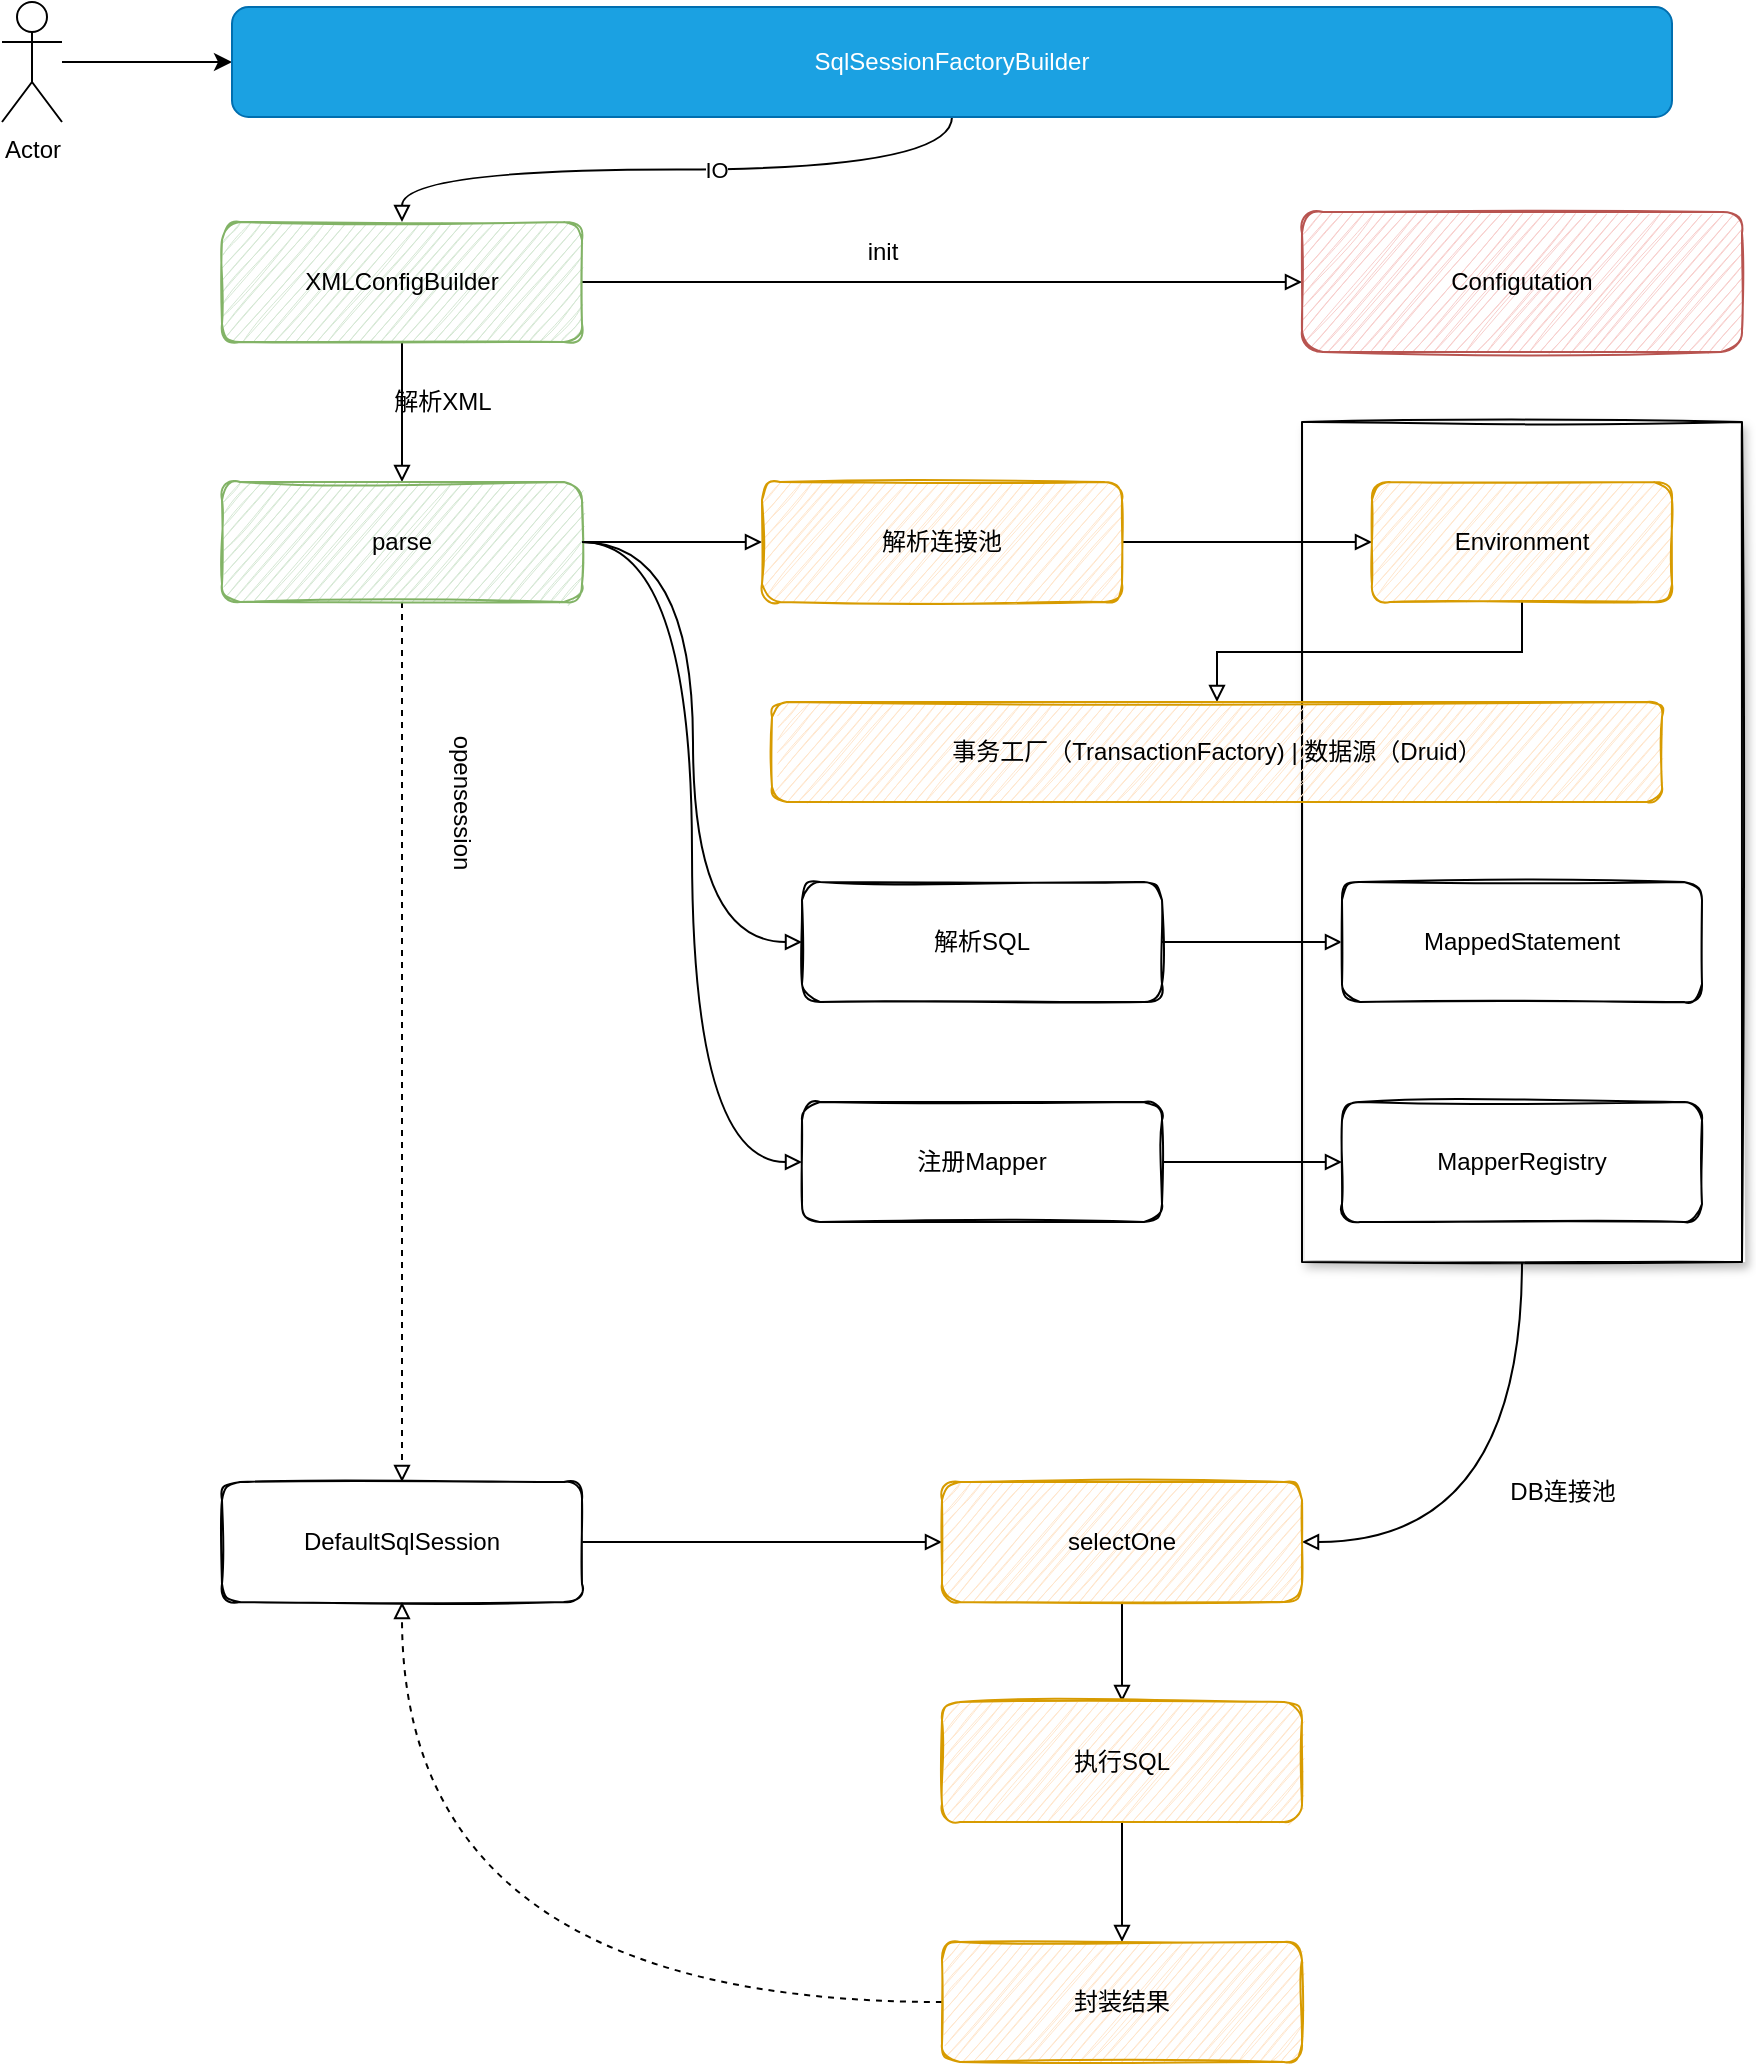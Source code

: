 <mxfile version="20.4.1" type="github">
  <diagram id="c7qtGGyd-daviKtWmJNw" name="第 1 页">
    <mxGraphModel dx="1422" dy="800" grid="1" gridSize="10" guides="1" tooltips="1" connect="1" arrows="1" fold="1" page="1" pageScale="1" pageWidth="827" pageHeight="1169" math="0" shadow="0">
      <root>
        <mxCell id="0" />
        <mxCell id="1" parent="0" />
        <mxCell id="bXOFcnJJQob3LdbZ4P6e-52" style="edgeStyle=orthogonalEdgeStyle;curved=1;rounded=0;orthogonalLoop=1;jettySize=auto;html=1;entryX=1;entryY=0.5;entryDx=0;entryDy=0;endArrow=block;endFill=0;" edge="1" parent="1" source="bXOFcnJJQob3LdbZ4P6e-35" target="bXOFcnJJQob3LdbZ4P6e-27">
          <mxGeometry relative="1" as="geometry" />
        </mxCell>
        <mxCell id="bXOFcnJJQob3LdbZ4P6e-35" value="" style="rounded=0;whiteSpace=wrap;html=1;fillColor=default;glass=0;shadow=1;sketch=1;" vertex="1" parent="1">
          <mxGeometry x="700" y="280" width="220" height="420" as="geometry" />
        </mxCell>
        <mxCell id="bXOFcnJJQob3LdbZ4P6e-1" style="edgeStyle=orthogonalEdgeStyle;rounded=0;orthogonalLoop=1;jettySize=auto;html=1;entryX=0;entryY=0.5;entryDx=0;entryDy=0;" edge="1" parent="1" source="bXOFcnJJQob3LdbZ4P6e-2" target="bXOFcnJJQob3LdbZ4P6e-5">
          <mxGeometry relative="1" as="geometry" />
        </mxCell>
        <mxCell id="bXOFcnJJQob3LdbZ4P6e-2" value="Actor" style="shape=umlActor;verticalLabelPosition=bottom;verticalAlign=top;html=1;outlineConnect=0;" vertex="1" parent="1">
          <mxGeometry x="50" y="70" width="30" height="60" as="geometry" />
        </mxCell>
        <mxCell id="bXOFcnJJQob3LdbZ4P6e-3" style="edgeStyle=orthogonalEdgeStyle;rounded=0;orthogonalLoop=1;jettySize=auto;html=1;curved=1;endArrow=block;endFill=0;" edge="1" parent="1" source="bXOFcnJJQob3LdbZ4P6e-5" target="bXOFcnJJQob3LdbZ4P6e-8">
          <mxGeometry relative="1" as="geometry" />
        </mxCell>
        <mxCell id="bXOFcnJJQob3LdbZ4P6e-4" value="IO" style="edgeLabel;html=1;align=center;verticalAlign=middle;resizable=0;points=[];" vertex="1" connectable="0" parent="bXOFcnJJQob3LdbZ4P6e-3">
          <mxGeometry x="-0.11" relative="1" as="geometry">
            <mxPoint x="1" as="offset" />
          </mxGeometry>
        </mxCell>
        <mxCell id="bXOFcnJJQob3LdbZ4P6e-5" value="SqlSessionFactoryBuilder" style="rounded=1;whiteSpace=wrap;html=1;fillColor=#1ba1e2;fontColor=#ffffff;strokeColor=#006EAF;" vertex="1" parent="1">
          <mxGeometry x="165" y="72.5" width="720" height="55" as="geometry" />
        </mxCell>
        <mxCell id="bXOFcnJJQob3LdbZ4P6e-6" style="rounded=0;orthogonalLoop=1;jettySize=auto;html=1;endArrow=block;endFill=0;edgeStyle=orthogonalEdgeStyle;" edge="1" parent="1" source="bXOFcnJJQob3LdbZ4P6e-8" target="bXOFcnJJQob3LdbZ4P6e-13">
          <mxGeometry relative="1" as="geometry" />
        </mxCell>
        <mxCell id="bXOFcnJJQob3LdbZ4P6e-7" style="edgeStyle=orthogonalEdgeStyle;rounded=0;orthogonalLoop=1;jettySize=auto;html=1;endArrow=block;endFill=0;" edge="1" parent="1" source="bXOFcnJJQob3LdbZ4P6e-8" target="bXOFcnJJQob3LdbZ4P6e-12">
          <mxGeometry relative="1" as="geometry" />
        </mxCell>
        <mxCell id="bXOFcnJJQob3LdbZ4P6e-8" value="XMLConfigBuilder" style="rounded=1;whiteSpace=wrap;html=1;fillColor=#d5e8d4;strokeColor=#82b366;sketch=1;" vertex="1" parent="1">
          <mxGeometry x="160" y="180" width="180" height="60" as="geometry" />
        </mxCell>
        <mxCell id="bXOFcnJJQob3LdbZ4P6e-9" style="edgeStyle=orthogonalEdgeStyle;rounded=0;orthogonalLoop=1;jettySize=auto;html=1;entryX=0;entryY=0.5;entryDx=0;entryDy=0;endArrow=block;endFill=0;" edge="1" parent="1" source="bXOFcnJJQob3LdbZ4P6e-12" target="bXOFcnJJQob3LdbZ4P6e-18">
          <mxGeometry relative="1" as="geometry" />
        </mxCell>
        <mxCell id="bXOFcnJJQob3LdbZ4P6e-10" style="edgeStyle=orthogonalEdgeStyle;rounded=0;orthogonalLoop=1;jettySize=auto;html=1;exitX=1;exitY=0.5;exitDx=0;exitDy=0;entryX=0;entryY=0.5;entryDx=0;entryDy=0;endArrow=block;endFill=0;curved=1;" edge="1" parent="1" source="bXOFcnJJQob3LdbZ4P6e-12" target="bXOFcnJJQob3LdbZ4P6e-20">
          <mxGeometry relative="1" as="geometry" />
        </mxCell>
        <mxCell id="bXOFcnJJQob3LdbZ4P6e-11" style="edgeStyle=orthogonalEdgeStyle;rounded=0;orthogonalLoop=1;jettySize=auto;html=1;exitX=0.5;exitY=1;exitDx=0;exitDy=0;endArrow=block;endFill=0;dashed=1;" edge="1" parent="1" source="bXOFcnJJQob3LdbZ4P6e-12" target="bXOFcnJJQob3LdbZ4P6e-25">
          <mxGeometry relative="1" as="geometry" />
        </mxCell>
        <mxCell id="bXOFcnJJQob3LdbZ4P6e-12" value="parse" style="rounded=1;whiteSpace=wrap;html=1;fillColor=#d5e8d4;strokeColor=#82b366;sketch=1;" vertex="1" parent="1">
          <mxGeometry x="160" y="310" width="180" height="60" as="geometry" />
        </mxCell>
        <mxCell id="bXOFcnJJQob3LdbZ4P6e-13" value="Configutation" style="rounded=1;whiteSpace=wrap;html=1;fillColor=#f8cecc;strokeColor=#b85450;gradientColor=none;shadow=0;glass=0;sketch=1;" vertex="1" parent="1">
          <mxGeometry x="700" y="175" width="220" height="70" as="geometry" />
        </mxCell>
        <mxCell id="bXOFcnJJQob3LdbZ4P6e-38" style="edgeStyle=orthogonalEdgeStyle;rounded=0;orthogonalLoop=1;jettySize=auto;html=1;entryX=0;entryY=0.5;entryDx=0;entryDy=0;endArrow=block;endFill=0;" edge="1" parent="1" source="bXOFcnJJQob3LdbZ4P6e-18" target="bXOFcnJJQob3LdbZ4P6e-36">
          <mxGeometry relative="1" as="geometry" />
        </mxCell>
        <mxCell id="bXOFcnJJQob3LdbZ4P6e-18" value="解析连接池" style="rounded=1;whiteSpace=wrap;html=1;fillColor=#ffe6cc;strokeColor=#d79b00;sketch=1;" vertex="1" parent="1">
          <mxGeometry x="430" y="310" width="180" height="60" as="geometry" />
        </mxCell>
        <mxCell id="bXOFcnJJQob3LdbZ4P6e-47" style="edgeStyle=orthogonalEdgeStyle;rounded=0;orthogonalLoop=1;jettySize=auto;html=1;endArrow=block;endFill=0;" edge="1" parent="1" source="bXOFcnJJQob3LdbZ4P6e-20" target="bXOFcnJJQob3LdbZ4P6e-45">
          <mxGeometry relative="1" as="geometry" />
        </mxCell>
        <mxCell id="bXOFcnJJQob3LdbZ4P6e-20" value="注册Mapper" style="rounded=1;whiteSpace=wrap;html=1;sketch=1;" vertex="1" parent="1">
          <mxGeometry x="450" y="620" width="180" height="60" as="geometry" />
        </mxCell>
        <mxCell id="bXOFcnJJQob3LdbZ4P6e-21" value="init" style="text;html=1;align=center;verticalAlign=middle;resizable=0;points=[];autosize=1;strokeColor=none;fillColor=none;" vertex="1" parent="1">
          <mxGeometry x="470" y="180" width="40" height="30" as="geometry" />
        </mxCell>
        <mxCell id="bXOFcnJJQob3LdbZ4P6e-22" value="解析XML" style="text;html=1;align=center;verticalAlign=middle;resizable=0;points=[];autosize=1;strokeColor=none;fillColor=none;" vertex="1" parent="1">
          <mxGeometry x="235" y="255" width="70" height="30" as="geometry" />
        </mxCell>
        <mxCell id="bXOFcnJJQob3LdbZ4P6e-23" style="edgeStyle=orthogonalEdgeStyle;rounded=0;orthogonalLoop=1;jettySize=auto;html=1;entryX=0;entryY=0.5;entryDx=0;entryDy=0;endArrow=block;endFill=0;" edge="1" parent="1" source="bXOFcnJJQob3LdbZ4P6e-25" target="bXOFcnJJQob3LdbZ4P6e-27">
          <mxGeometry relative="1" as="geometry" />
        </mxCell>
        <mxCell id="bXOFcnJJQob3LdbZ4P6e-25" value="DefaultSqlSession" style="rounded=1;whiteSpace=wrap;html=1;sketch=1;" vertex="1" parent="1">
          <mxGeometry x="160" y="810" width="180" height="60" as="geometry" />
        </mxCell>
        <mxCell id="bXOFcnJJQob3LdbZ4P6e-49" style="edgeStyle=orthogonalEdgeStyle;rounded=0;orthogonalLoop=1;jettySize=auto;html=1;endArrow=block;endFill=0;" edge="1" parent="1" source="bXOFcnJJQob3LdbZ4P6e-27" target="bXOFcnJJQob3LdbZ4P6e-29">
          <mxGeometry relative="1" as="geometry" />
        </mxCell>
        <mxCell id="bXOFcnJJQob3LdbZ4P6e-27" value="selectOne" style="rounded=1;whiteSpace=wrap;html=1;sketch=1;fillColor=#ffe6cc;strokeColor=#d79b00;" vertex="1" parent="1">
          <mxGeometry x="520" y="810" width="180" height="60" as="geometry" />
        </mxCell>
        <mxCell id="bXOFcnJJQob3LdbZ4P6e-50" style="edgeStyle=orthogonalEdgeStyle;rounded=0;orthogonalLoop=1;jettySize=auto;html=1;entryX=0.5;entryY=0;entryDx=0;entryDy=0;endArrow=block;endFill=0;" edge="1" parent="1" source="bXOFcnJJQob3LdbZ4P6e-29" target="bXOFcnJJQob3LdbZ4P6e-48">
          <mxGeometry relative="1" as="geometry" />
        </mxCell>
        <mxCell id="bXOFcnJJQob3LdbZ4P6e-29" value="执行SQL" style="rounded=1;whiteSpace=wrap;html=1;sketch=1;fillColor=#ffe6cc;strokeColor=#d79b00;" vertex="1" parent="1">
          <mxGeometry x="520" y="920" width="180" height="60" as="geometry" />
        </mxCell>
        <mxCell id="bXOFcnJJQob3LdbZ4P6e-30" value="opensession" style="text;html=1;align=center;verticalAlign=middle;resizable=0;points=[];autosize=1;strokeColor=none;fillColor=none;rotation=90;" vertex="1" parent="1">
          <mxGeometry x="235" y="455" width="90" height="30" as="geometry" />
        </mxCell>
        <mxCell id="bXOFcnJJQob3LdbZ4P6e-41" style="edgeStyle=orthogonalEdgeStyle;rounded=0;orthogonalLoop=1;jettySize=auto;html=1;endArrow=block;endFill=0;" edge="1" parent="1" source="bXOFcnJJQob3LdbZ4P6e-36" target="bXOFcnJJQob3LdbZ4P6e-39">
          <mxGeometry relative="1" as="geometry" />
        </mxCell>
        <mxCell id="bXOFcnJJQob3LdbZ4P6e-36" value="Environment" style="rounded=1;whiteSpace=wrap;html=1;shadow=0;glass=0;sketch=1;fillColor=#ffe6cc;strokeColor=#d79b00;" vertex="1" parent="1">
          <mxGeometry x="735" y="310" width="150" height="60" as="geometry" />
        </mxCell>
        <mxCell id="bXOFcnJJQob3LdbZ4P6e-39" value="事务工厂（TransactionFactory) | 数据源（Druid）" style="rounded=1;whiteSpace=wrap;html=1;fillColor=#ffe6cc;strokeColor=#d79b00;sketch=1;" vertex="1" parent="1">
          <mxGeometry x="435" y="420" width="445" height="50" as="geometry" />
        </mxCell>
        <mxCell id="bXOFcnJJQob3LdbZ4P6e-46" style="edgeStyle=orthogonalEdgeStyle;rounded=0;orthogonalLoop=1;jettySize=auto;html=1;endArrow=block;endFill=0;" edge="1" parent="1" source="bXOFcnJJQob3LdbZ4P6e-42" target="bXOFcnJJQob3LdbZ4P6e-44">
          <mxGeometry relative="1" as="geometry" />
        </mxCell>
        <mxCell id="bXOFcnJJQob3LdbZ4P6e-42" value="解析SQL" style="rounded=1;whiteSpace=wrap;html=1;sketch=1;" vertex="1" parent="1">
          <mxGeometry x="450" y="510" width="180" height="60" as="geometry" />
        </mxCell>
        <mxCell id="bXOFcnJJQob3LdbZ4P6e-43" style="edgeStyle=orthogonalEdgeStyle;rounded=0;orthogonalLoop=1;jettySize=auto;html=1;exitX=1;exitY=0.5;exitDx=0;exitDy=0;entryX=0;entryY=0.5;entryDx=0;entryDy=0;endArrow=block;endFill=0;curved=1;" edge="1" parent="1" target="bXOFcnJJQob3LdbZ4P6e-42">
          <mxGeometry relative="1" as="geometry">
            <mxPoint x="340" y="340" as="sourcePoint" />
            <mxPoint x="435" y="615" as="targetPoint" />
          </mxGeometry>
        </mxCell>
        <mxCell id="bXOFcnJJQob3LdbZ4P6e-44" value="MappedStatement&lt;span style=&quot;color: rgba(0, 0, 0, 0); font-family: monospace; font-size: 0px; text-align: start;&quot;&gt;%3CmxGraphModel%3E%3Croot%3E%3CmxCell%20id%3D%220%22%2F%3E%3CmxCell%20id%3D%221%22%20parent%3D%220%22%2F%3E%3CmxCell%20id%3D%222%22%20value%3D%22%E8%A7%A3%E6%9E%90SQL%22%20style%3D%22rounded%3D1%3BwhiteSpace%3Dwrap%3Bhtml%3D1%3Bsketch%3D1%3B%22%20vertex%3D%221%22%20parent%3D%221%22%3E%3CmxGeometry%20x%3D%22450%22%20y%3D%22510%22%20width%3D%22180%22%20height%3D%2260%22%20as%3D%22geometry%22%2F%3E%3C%2FmxCell%3E%3C%2Froot%3E%3C%2FmxGraphModel%3E&lt;/span&gt;" style="rounded=1;whiteSpace=wrap;html=1;sketch=1;" vertex="1" parent="1">
          <mxGeometry x="720" y="510" width="180" height="60" as="geometry" />
        </mxCell>
        <mxCell id="bXOFcnJJQob3LdbZ4P6e-45" value="MapperRegistry" style="rounded=1;whiteSpace=wrap;html=1;sketch=1;" vertex="1" parent="1">
          <mxGeometry x="720" y="620" width="180" height="60" as="geometry" />
        </mxCell>
        <mxCell id="bXOFcnJJQob3LdbZ4P6e-51" style="edgeStyle=orthogonalEdgeStyle;rounded=0;orthogonalLoop=1;jettySize=auto;html=1;entryX=0.5;entryY=1;entryDx=0;entryDy=0;endArrow=block;endFill=0;curved=1;dashed=1;" edge="1" parent="1" source="bXOFcnJJQob3LdbZ4P6e-48" target="bXOFcnJJQob3LdbZ4P6e-25">
          <mxGeometry relative="1" as="geometry" />
        </mxCell>
        <mxCell id="bXOFcnJJQob3LdbZ4P6e-48" value="封装结果" style="rounded=1;whiteSpace=wrap;html=1;sketch=1;fillColor=#ffe6cc;strokeColor=#d79b00;" vertex="1" parent="1">
          <mxGeometry x="520" y="1040" width="180" height="60" as="geometry" />
        </mxCell>
        <mxCell id="bXOFcnJJQob3LdbZ4P6e-53" value="DB连接池" style="text;html=1;align=center;verticalAlign=middle;resizable=0;points=[];autosize=1;strokeColor=none;fillColor=none;" vertex="1" parent="1">
          <mxGeometry x="790" y="800" width="80" height="30" as="geometry" />
        </mxCell>
      </root>
    </mxGraphModel>
  </diagram>
</mxfile>
